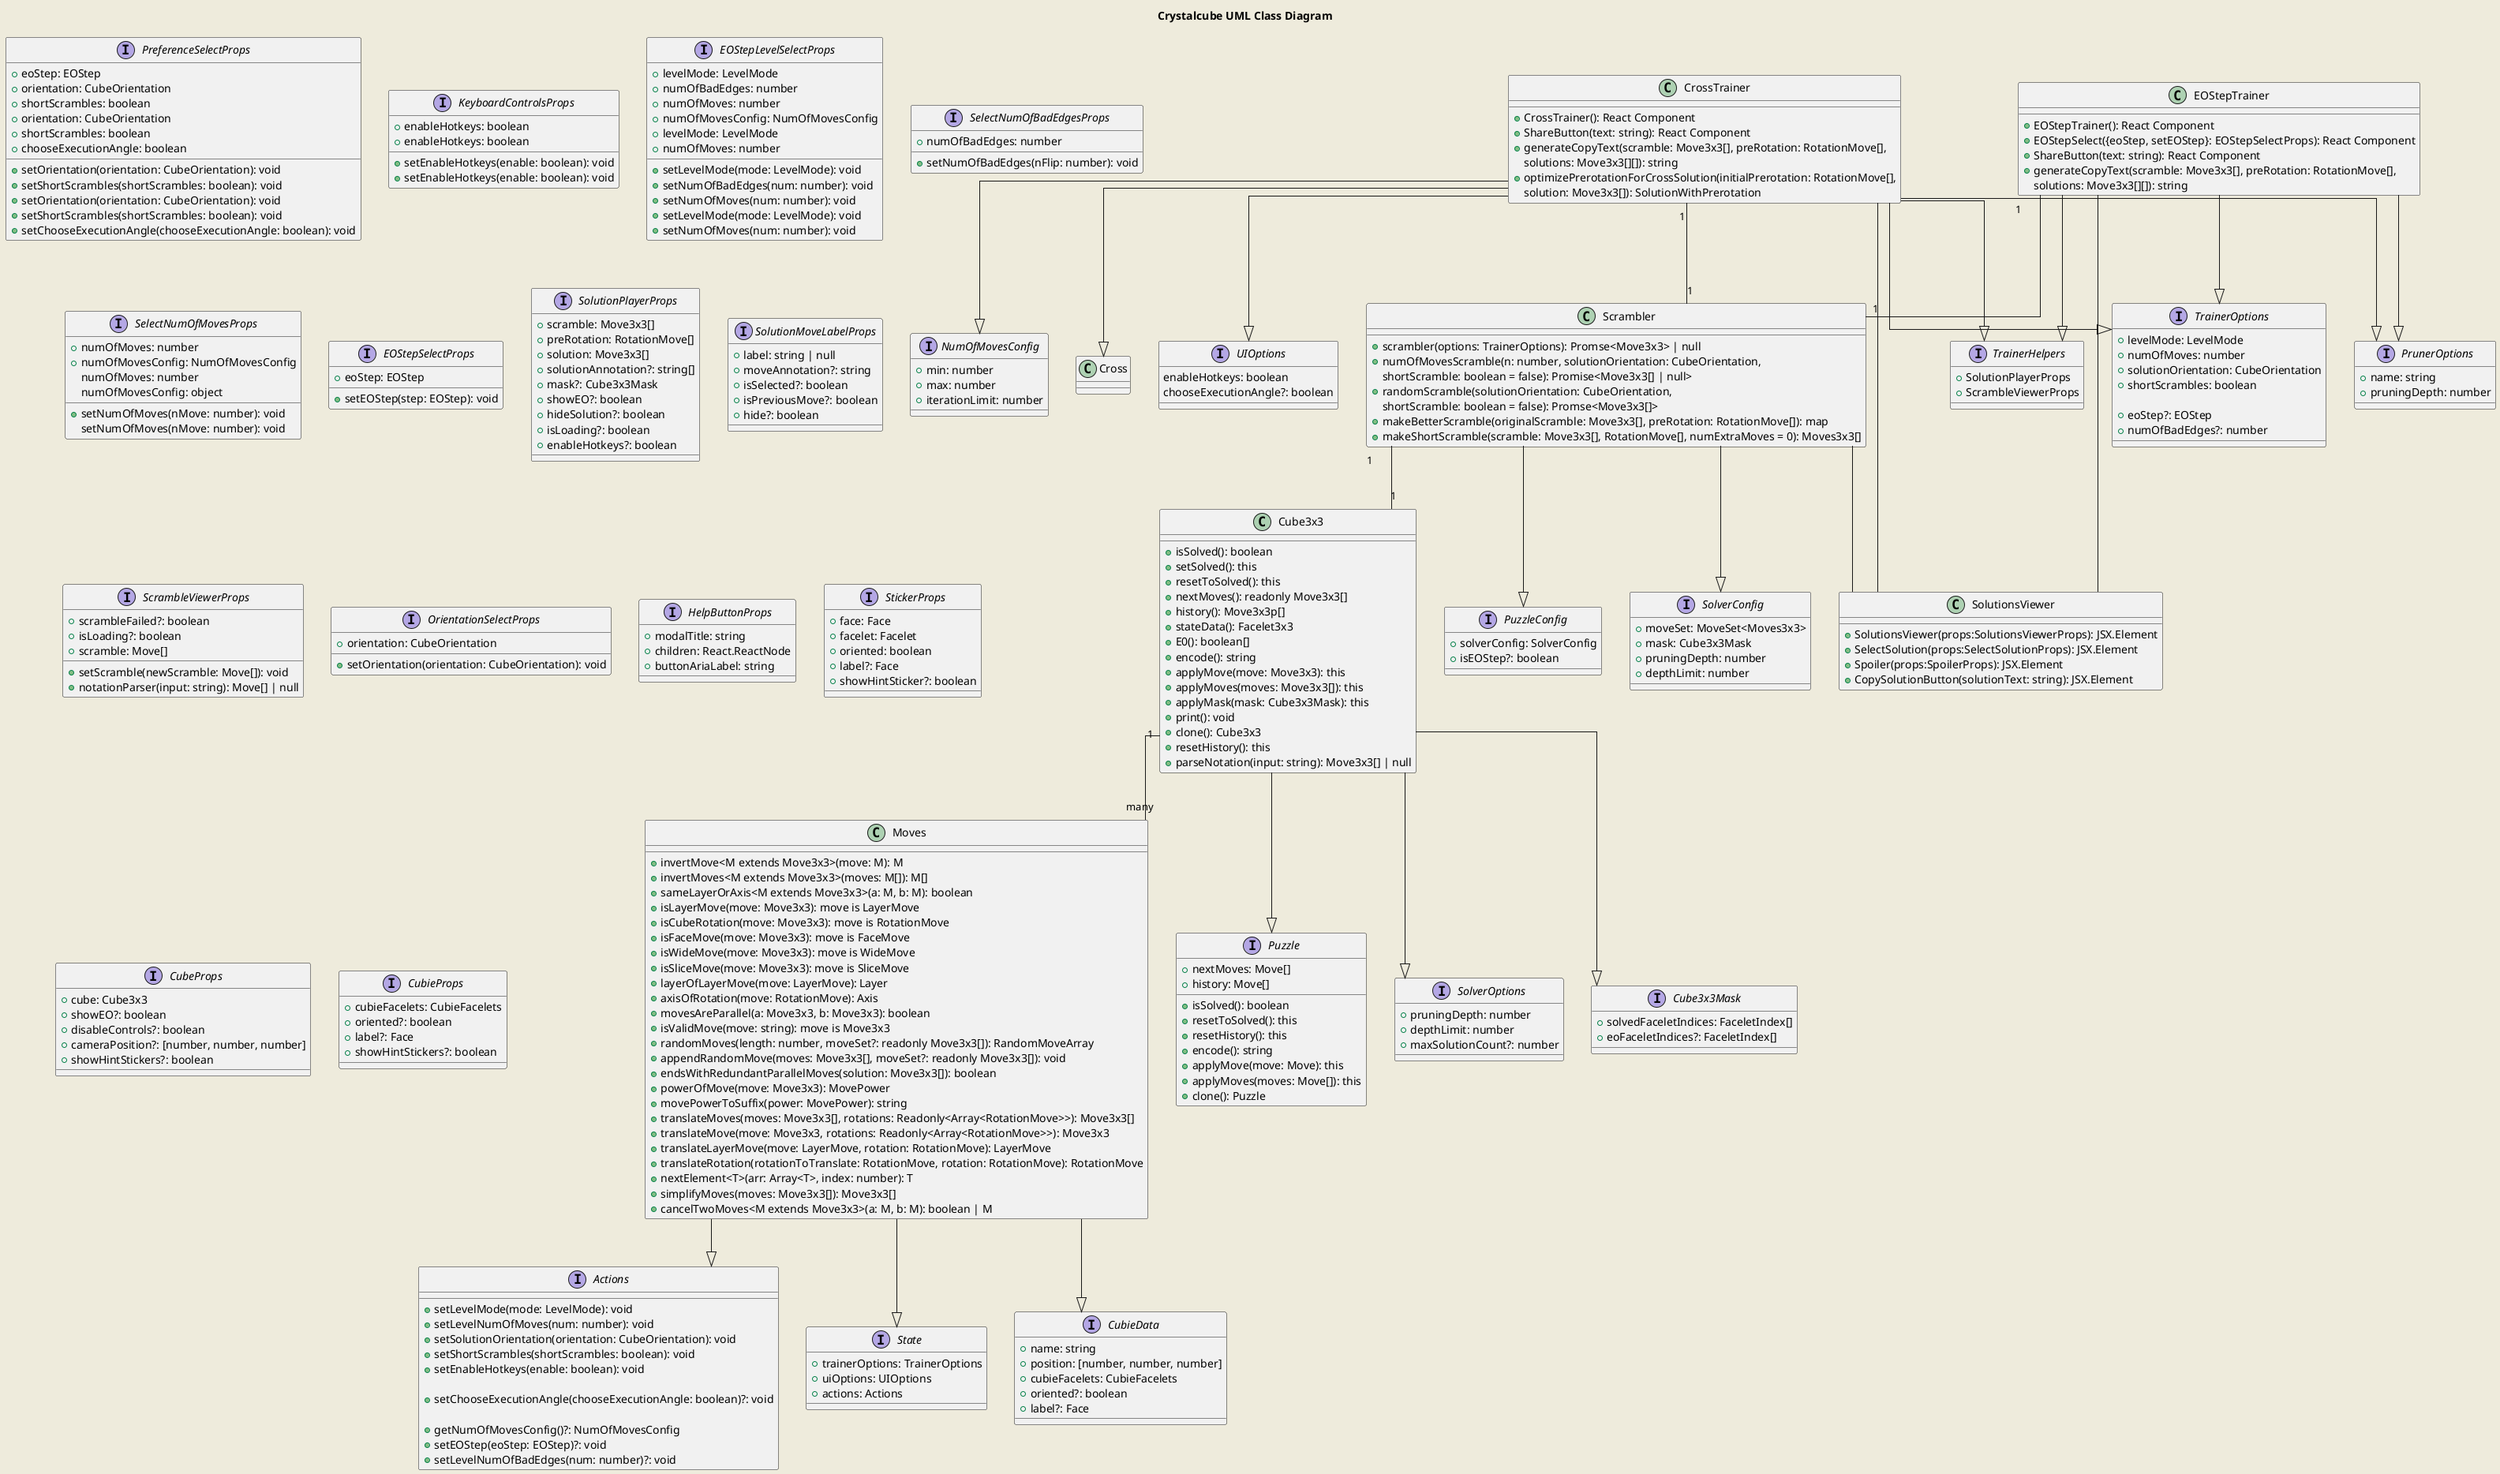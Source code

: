 @startuml ClassDiagram
    title "Crystalcube UML Class Diagram"
    skinparam linetype ortho
    skinparam backgroundColor #EEEBDC

    class Cube3x3{
        +{method} isSolved(): boolean
        +{method} setSolved(): this
        +{method} resetToSolved(): this
        +{method} nextMoves(): readonly Move3x3[]
        +{method} history(): Move3x3p[]
        +{method} stateData(): Facelet3x3
        +{method} E0(): boolean[]
        +{method} encode(): string
        +{method} applyMove(move: Move3x3): this
        +{method} applyMoves(moves: Move3x3[]): this
        +{method} applyMask(mask: Cube3x3Mask): this 
        +{method} print(): void
        +{method} clone(): Cube3x3
        +{method} resetHistory(): this
        +{method} parseNotation(input: string): Move3x3[] | null
    }

    class Scrambler {
        +{method} scrambler(options: TrainerOptions): Promse<Move3x3> | null
        +{method} numOfMovesScramble(n: number, solutionOrientation: CubeOrientation,
            shortScramble: boolean = false): Promise<Move3x3[] | null>
        +{method} randomScramble(solutionOrientation: CubeOrientation,
            shortScramble: boolean = false): Promse<Move3x3[]>
        +{method} makeBetterScramble(originalScramble: Move3x3[], preRotation: RotationMove[]): map
        +{method} makeShortScramble(scramble: Move3x3[], RotationMove[], numExtraMoves = 0): Moves3x3[]
    }

    class CrossTrainer {
        +{method} CrossTrainer(): React Component
        +{method} ShareButton(text: string): React Component
        +{method} generateCopyText(scramble: Move3x3[], preRotation: RotationMove[],
            solutions: Move3x3[][]): string
        +{method} optimizePrerotationForCrossSolution(initialPrerotation: RotationMove[],
            solution: Move3x3[]): SolutionWithPrerotation
    }

    class EOStepTrainer {
        +{method} EOStepTrainer(): React Component
        +{method} EOStepSelect({eoStep, setEOStep}: EOStepSelectProps): React Component
        +{method} ShareButton(text: string): React Component
        +{method} generateCopyText(scramble: Move3x3[], preRotation: RotationMove[],
            solutions: Move3x3[][]): string
    }

    class Moves {
      +{method} invertMove<M extends Move3x3>(move: M): M
      +{method} invertMoves<M extends Move3x3>(moves: M[]): M[]
      +{method} sameLayerOrAxis<M extends Move3x3>(a: M, b: M): boolean
      +{method} isLayerMove(move: Move3x3): move is LayerMove
      +{method} isCubeRotation(move: Move3x3): move is RotationMove
      +{method} isFaceMove(move: Move3x3): move is FaceMove
      +{method} isWideMove(move: Move3x3): move is WideMove
      +{method} isSliceMove(move: Move3x3): move is SliceMove
      +{method} layerOfLayerMove(move: LayerMove): Layer
      +{method} axisOfRotation(move: RotationMove): Axis
      +{method} movesAreParallel(a: Move3x3, b: Move3x3): boolean
      +{method} isValidMove(move: string): move is Move3x3
      +{method} randomMoves(length: number, moveSet?: readonly Move3x3[]): RandomMoveArray
      +{method} appendRandomMove(moves: Move3x3[], moveSet?: readonly Move3x3[]): void
      +{method} endsWithRedundantParallelMoves(solution: Move3x3[]): boolean
      +{method} powerOfMove(move: Move3x3): MovePower
      +{method} movePowerToSuffix(power: MovePower): string
      +{method} translateMoves(moves: Move3x3[], rotations: Readonly<Array<RotationMove>>): Move3x3[]
      +{method} translateMove(move: Move3x3, rotations: Readonly<Array<RotationMove>>): Move3x3
      +{method} translateLayerMove(move: LayerMove, rotation: RotationMove): LayerMove
      +{method} translateRotation(rotationToTranslate: RotationMove, rotation: RotationMove): RotationMove
      +{method} nextElement<T>(arr: Array<T>, index: number): T
      +{method} simplifyMoves(moves: Move3x3[]): Move3x3[]
      +{method} cancelTwoMoves<M extends Move3x3>(a: M, b: M): boolean | M
    }

    interface Puzzle {
      +isSolved(): boolean
      +resetToSolved(): this
      +resetHistory(): this
      +nextMoves: Move[]
      +history: Move[]
      +encode(): string
      +applyMove(move: Move): this
      +applyMoves(moves: Move[]): this
      +clone(): Puzzle
    }

    interface SolverOptions {
      +pruningDepth: number
      +depthLimit: number
      +maxSolutionCount?: number
    }

    interface PrunerOptions {
      +name: string
      +pruningDepth: number
    }

    interface Cube3x3Mask {
      +solvedFaceletIndices: FaceletIndex[]
      +eoFaceletIndices?: FaceletIndex[]
    }

    interface PreferenceSelectProps {
      +eoStep: EOStep
      +orientation: CubeOrientation
      +setOrientation(orientation: CubeOrientation): void
      +shortScrambles: boolean
      +setShortScrambles(shortScrambles: boolean): void
    }


    interface KeyboardControlsProps {
      +enableHotkeys: boolean
      +setEnableHotkeys(enable: boolean): void
    }

    interface EOStepLevelSelectProps {
      +levelMode: LevelMode
      +setLevelMode(mode: LevelMode): void
      +numOfBadEdges: number
      +setNumOfBadEdges(num: number): void
      +numOfMoves: number
      +setNumOfMoves(num: number): void
      +numOfMovesConfig: NumOfMovesConfig
    }

    interface SelectNumOfBadEdgesProps {
      +numOfBadEdges: number
      +setNumOfBadEdges(nFlip: number): void
    }

    interface SelectNumOfMovesProps {
      +numOfMoves: number
      +setNumOfMoves(nMove: number): void
      +numOfMovesConfig: NumOfMovesConfig
    }

    interface EOStepSelectProps {
      +eoStep: EOStep
      +setEOStep(step: EOStep): void
    }

    interface NumOfMovesConfig {
      +min: number
      +max: number
      +iterationLimit: number
    }

    interface Actions {
      +setLevelMode(mode: LevelMode): void
      +setLevelNumOfMoves(num: number): void
      +setSolutionOrientation(orientation: CubeOrientation): void
      +setShortScrambles(shortScrambles: boolean): void
      +setEnableHotkeys(enable: boolean): void
      
      +setChooseExecutionAngle(chooseExecutionAngle: boolean)?: void
      
      +getNumOfMovesConfig()?: NumOfMovesConfig
      +setEOStep(eoStep: EOStep)?: void
      +setLevelNumOfBadEdges(num: number)?: void
    }

    interface State {
      +trainerOptions: TrainerOptions
      +uiOptions: UIOptions
      +actions: Actions
    }

    interface PuzzleConfig {
        +solverConfig: SolverConfig
        +isEOStep?: boolean
    }

    interface SolverConfig {
        +moveSet: MoveSet<Moves3x3>
        +mask: Cube3x3Mask
        +pruningDepth: number
        +depthLimit: number
    }

    interface PreferenceSelectProps {
      +orientation: CubeOrientation
      +setOrientation(orientation: CubeOrientation): void
      +shortScrambles: boolean
      +setShortScrambles(shortScrambles: boolean): void
      +chooseExecutionAngle: boolean
      +setChooseExecutionAngle(chooseExecutionAngle: boolean): void
    }
    
    interface KeyboardControlsProps {
      +enableHotkeys: boolean
      +setEnableHotkeys(enable: boolean): void
    }
    
    interface EOStepLevelSelectProps {
      +levelMode: LevelMode
      +setLevelMode(mode: LevelMode): void
      +numOfMoves: number
      +setNumOfMoves(num: number): void
    }
    
    interface SelectNumOfMovesProps {
      numOfMoves: number
      setNumOfMoves(nMove: number): void
      numOfMovesConfig: object
    }
    
    interface TrainerOptions {
      +levelMode: LevelMode
      +numOfMoves: number
      +solutionOrientation: CubeOrientation
      +shortScrambles: boolean

      +eoStep?: EOStep
      +numOfBadEdges?: number
      
    }
    
    interface UIOptions {
      enableHotkeys: boolean
      chooseExecutionAngle?: boolean
    }
    
    class SolutionsViewer {
      +SolutionsViewer(props:SolutionsViewerProps): JSX.Element
      +SelectSolution(props:SelectSolutionProps): JSX.Element
      +Spoiler(props:SpoilerProps): JSX.Element
      +CopySolutionButton(solutionText: string): JSX.Element    
    }
    
    interface SolutionPlayerProps {
      +scramble: Move3x3[]
      +preRotation: RotationMove[]
      +solution: Move3x3[]
      +solutionAnnotation?: string[]
      +mask?: Cube3x3Mask
      +showEO?: boolean
      +hideSolution?: boolean
      +isLoading?: boolean
      +enableHotkeys?: boolean
    }
    
    interface SolutionMoveLabelProps {
      +label: string | null
      +moveAnnotation?: string
      +isSelected?: boolean
      +isPreviousMove?: boolean
      +hide?: boolean
    }
    
    interface ScrambleViewerProps {
      +scrambleFailed?: boolean
      +isLoading?: boolean
      +scramble: Move[]
      +setScramble(newScramble: Move[]): void
      +notationParser(input: string): Move[] | null
    }
    
    interface OrientationSelectProps {
      +orientation: CubeOrientation
      +setOrientation(orientation: CubeOrientation): void
    }
    
    interface HelpButtonProps {
      +modalTitle: string
      +children: React.ReactNode
      +buttonAriaLabel: string
    }
  
    interface StickerProps {
      +face: Face
      +facelet: Facelet
      +oriented: boolean
      +label?: Face
      +showHintSticker?: boolean
    }
    
    interface CubieData {
      +name: string
      +position: [number, number, number]
      +cubieFacelets: CubieFacelets
      +oriented?: boolean
      +label?: Face
    }
    
    interface CubeProps {
      +cube: Cube3x3
      +showEO?: boolean
      +disableControls?: boolean
      +cameraPosition?: [number, number, number]
      +showHintStickers?: boolean
    }
    
    interface CubieProps {
      +cubieFacelets: CubieFacelets
      +oriented?: boolean
      +label?: Face
      +showHintStickers?: boolean
    }

    interface TrainerHelpers {
      +SolutionPlayerProps
      +ScrambleViewerProps
    }

    CrossTrainer "1" -- "1" Scrambler
    CrossTrainer -- SolutionsViewer
    EOStepTrainer "1" -- "1" Scrambler
    EOStepTrainer -- SolutionsViewer
    Scrambler -- SolutionsViewer
    Scrambler "1" -- "1" Cube3x3
    Cube3x3 "1" -- "many" Moves

    CrossTrainer --|> NumOfMovesConfig
    CrossTrainer --|> Cross
    CrossTrainer --|> UIOptions
    CrossTrainer --|> TrainerOptions
    CrossTrainer --|> PrunerOptions
    CrossTrainer --|> TrainerHelpers

    EOStepTrainer --|> TrainerOptions
    EOStepTrainer --|> PrunerOptions
    EOStepTrainer --|> TrainerHelpers


    Moves --|> Actions
    Moves --|> State
    Moves --|> CubieData

    Cube3x3 --|> Puzzle
    Cube3x3 --|> Cube3x3Mask
    Cube3x3 --|> SolverOptions


    Scrambler --|> SolverConfig
    Scrambler --|> PuzzleConfig
@enduml